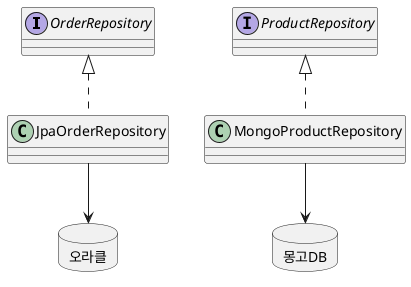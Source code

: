@startuml

allow_mixing

interface OrderRepository
class JpaOrderRepository
database 오라클

OrderRepository <|.down- JpaOrderRepository
JpaOrderRepository -down-> 오라클

interface ProductRepository
class MongoProductRepository
database 몽고DB

ProductRepository <|.down- MongoProductRepository
MongoProductRepository -down-> 몽고DB

@enduml